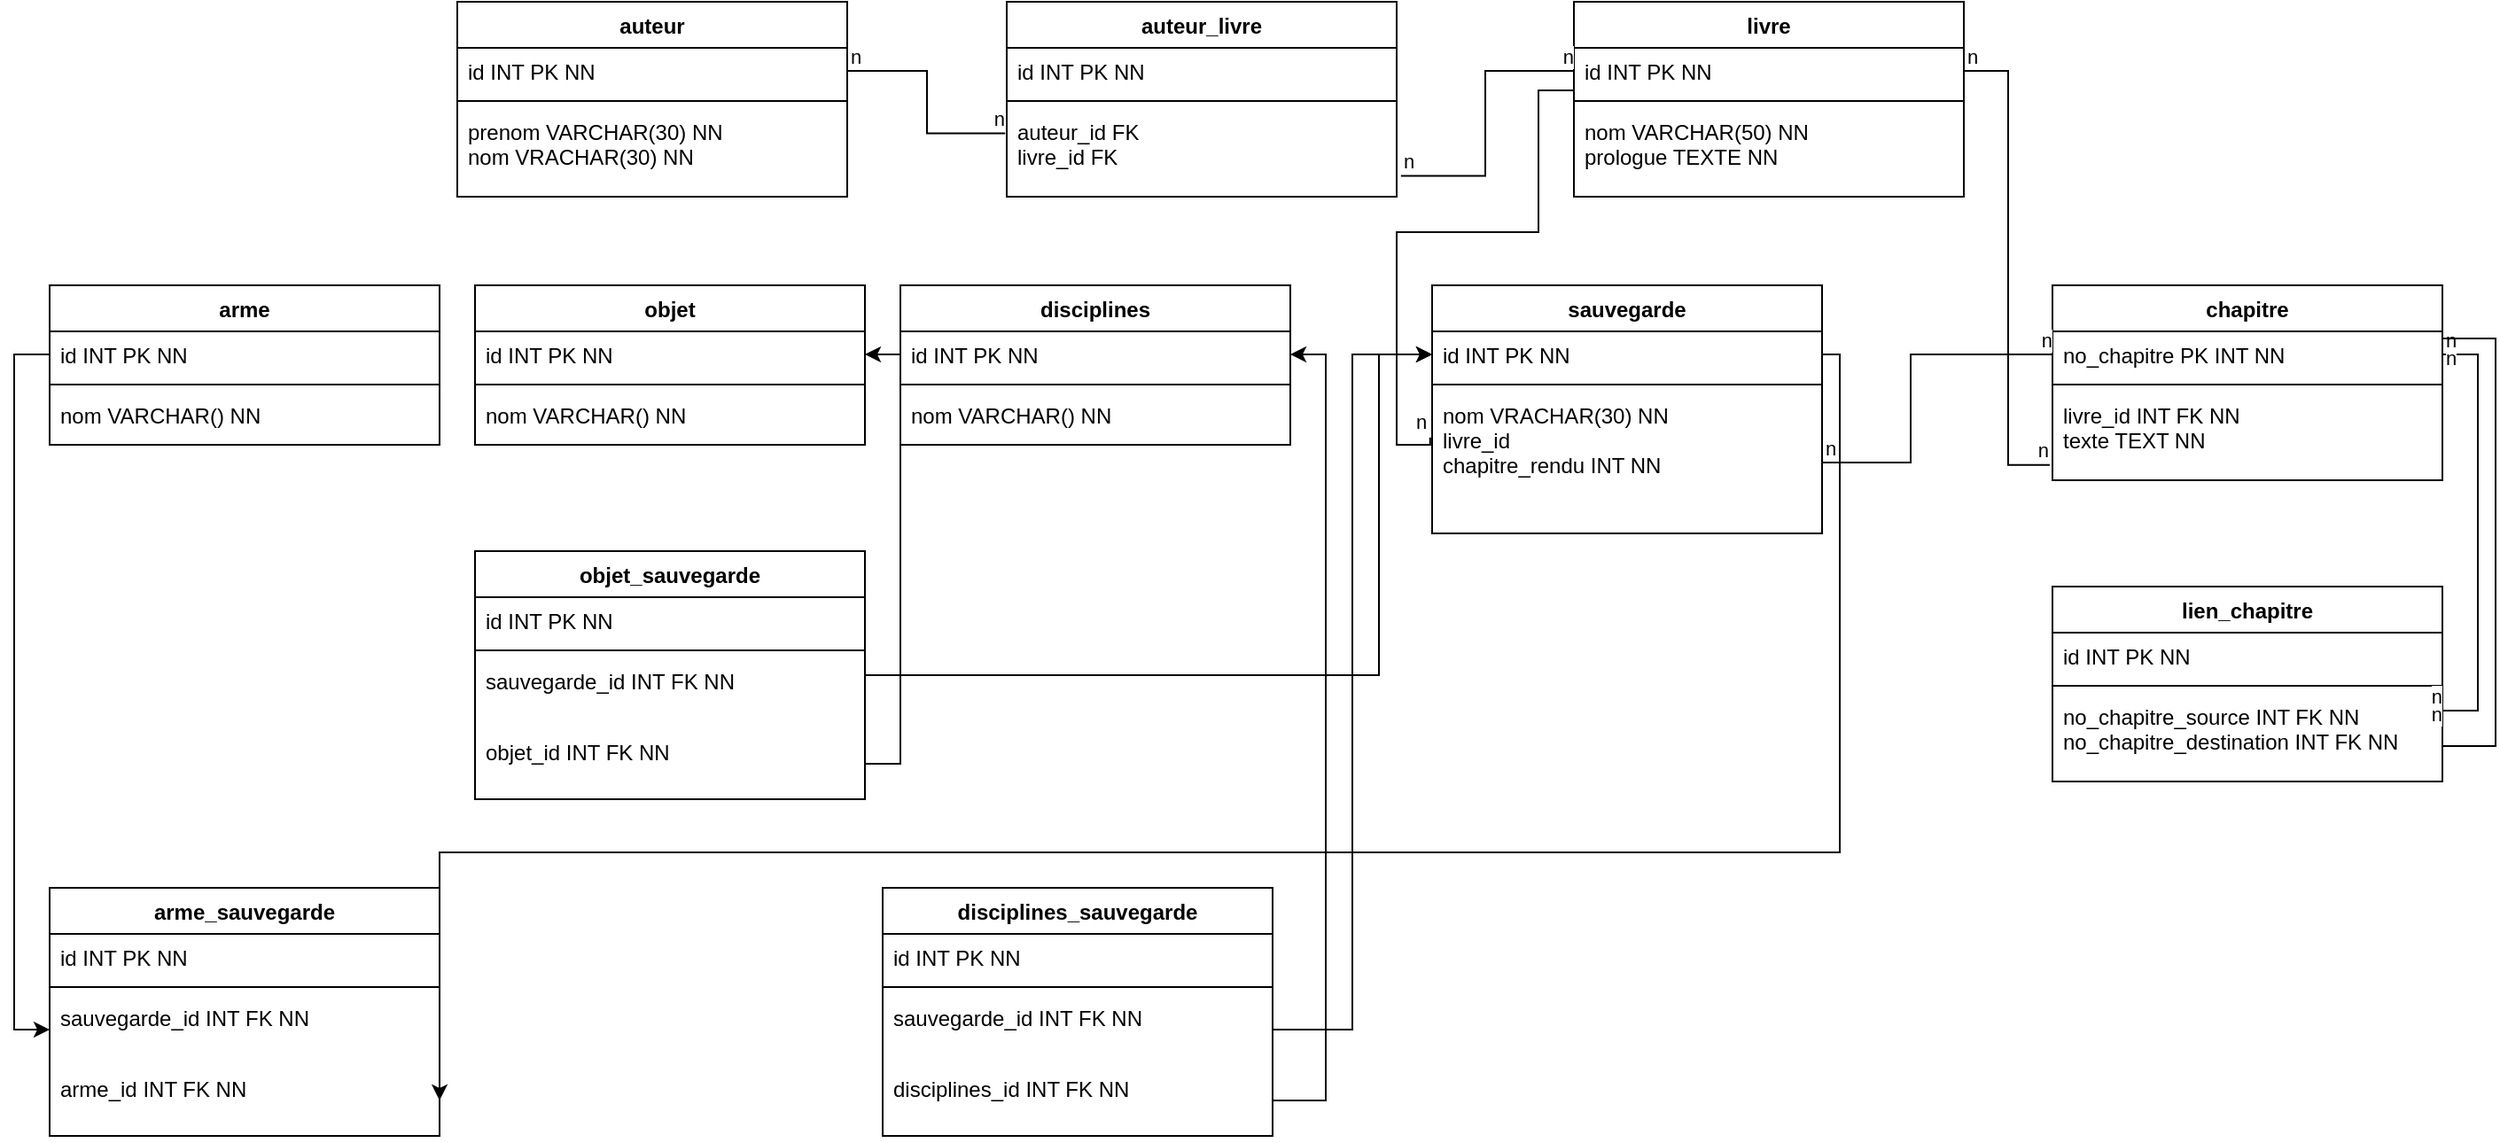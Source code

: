 <mxfile version="20.3.0" type="device"><diagram id="_yhc9MPSbgSZcNt6Nlfv" name="Page-1"><mxGraphModel dx="1483" dy="916" grid="1" gridSize="10" guides="1" tooltips="1" connect="1" arrows="1" fold="1" page="1" pageScale="1" pageWidth="1500" pageHeight="1000" math="0" shadow="0"><root><mxCell id="0"/><mxCell id="1" parent="0"/><mxCell id="9aMPmygyo-OPx1wmaG7k-5" value="chapitre" style="swimlane;fontStyle=1;align=center;verticalAlign=top;childLayout=stackLayout;horizontal=1;startSize=26;horizontalStack=0;resizeParent=1;resizeParentMax=0;resizeLast=0;collapsible=1;marginBottom=0;" parent="1" vertex="1"><mxGeometry x="1190" y="190" width="220" height="110" as="geometry"/></mxCell><mxCell id="9aMPmygyo-OPx1wmaG7k-6" value="no_chapitre PK INT NN" style="text;strokeColor=none;fillColor=none;align=left;verticalAlign=top;spacingLeft=4;spacingRight=4;overflow=hidden;rotatable=0;points=[[0,0.5],[1,0.5]];portConstraint=eastwest;" parent="9aMPmygyo-OPx1wmaG7k-5" vertex="1"><mxGeometry y="26" width="220" height="26" as="geometry"/></mxCell><mxCell id="9aMPmygyo-OPx1wmaG7k-7" value="" style="line;strokeWidth=1;fillColor=none;align=left;verticalAlign=middle;spacingTop=-1;spacingLeft=3;spacingRight=3;rotatable=0;labelPosition=right;points=[];portConstraint=eastwest;strokeColor=inherit;" parent="9aMPmygyo-OPx1wmaG7k-5" vertex="1"><mxGeometry y="52" width="220" height="8" as="geometry"/></mxCell><mxCell id="9aMPmygyo-OPx1wmaG7k-8" value="livre_id INT FK NN&#10;texte TEXT NN" style="text;strokeColor=none;fillColor=none;align=left;verticalAlign=top;spacingLeft=4;spacingRight=4;overflow=hidden;rotatable=0;points=[[0,0.5],[1,0.5]];portConstraint=eastwest;" parent="9aMPmygyo-OPx1wmaG7k-5" vertex="1"><mxGeometry y="60" width="220" height="50" as="geometry"/></mxCell><mxCell id="9aMPmygyo-OPx1wmaG7k-13" value="livre" style="swimlane;fontStyle=1;align=center;verticalAlign=top;childLayout=stackLayout;horizontal=1;startSize=26;horizontalStack=0;resizeParent=1;resizeParentMax=0;resizeLast=0;collapsible=1;marginBottom=0;" parent="1" vertex="1"><mxGeometry x="920" y="30" width="220" height="110" as="geometry"/></mxCell><mxCell id="9aMPmygyo-OPx1wmaG7k-14" value="id INT PK NN" style="text;strokeColor=none;fillColor=none;align=left;verticalAlign=top;spacingLeft=4;spacingRight=4;overflow=hidden;rotatable=0;points=[[0,0.5],[1,0.5]];portConstraint=eastwest;" parent="9aMPmygyo-OPx1wmaG7k-13" vertex="1"><mxGeometry y="26" width="220" height="26" as="geometry"/></mxCell><mxCell id="9aMPmygyo-OPx1wmaG7k-15" value="" style="line;strokeWidth=1;fillColor=none;align=left;verticalAlign=middle;spacingTop=-1;spacingLeft=3;spacingRight=3;rotatable=0;labelPosition=right;points=[];portConstraint=eastwest;strokeColor=inherit;" parent="9aMPmygyo-OPx1wmaG7k-13" vertex="1"><mxGeometry y="52" width="220" height="8" as="geometry"/></mxCell><mxCell id="9aMPmygyo-OPx1wmaG7k-16" value="nom VARCHAR(50) NN&#10;prologue TEXTE NN" style="text;strokeColor=none;fillColor=none;align=left;verticalAlign=top;spacingLeft=4;spacingRight=4;overflow=hidden;rotatable=0;points=[[0,0.5],[1,0.5]];portConstraint=eastwest;" parent="9aMPmygyo-OPx1wmaG7k-13" vertex="1"><mxGeometry y="60" width="220" height="50" as="geometry"/></mxCell><mxCell id="9aMPmygyo-OPx1wmaG7k-21" value="auteur" style="swimlane;fontStyle=1;align=center;verticalAlign=top;childLayout=stackLayout;horizontal=1;startSize=26;horizontalStack=0;resizeParent=1;resizeParentMax=0;resizeLast=0;collapsible=1;marginBottom=0;" parent="1" vertex="1"><mxGeometry x="290" y="30" width="220" height="110" as="geometry"/></mxCell><mxCell id="9aMPmygyo-OPx1wmaG7k-22" value="id INT PK NN" style="text;strokeColor=none;fillColor=none;align=left;verticalAlign=top;spacingLeft=4;spacingRight=4;overflow=hidden;rotatable=0;points=[[0,0.5],[1,0.5]];portConstraint=eastwest;" parent="9aMPmygyo-OPx1wmaG7k-21" vertex="1"><mxGeometry y="26" width="220" height="26" as="geometry"/></mxCell><mxCell id="9aMPmygyo-OPx1wmaG7k-23" value="" style="line;strokeWidth=1;fillColor=none;align=left;verticalAlign=middle;spacingTop=-1;spacingLeft=3;spacingRight=3;rotatable=0;labelPosition=right;points=[];portConstraint=eastwest;strokeColor=inherit;" parent="9aMPmygyo-OPx1wmaG7k-21" vertex="1"><mxGeometry y="52" width="220" height="8" as="geometry"/></mxCell><mxCell id="9aMPmygyo-OPx1wmaG7k-24" value="prenom VARCHAR(30) NN&#10;nom VRACHAR(30) NN" style="text;strokeColor=none;fillColor=none;align=left;verticalAlign=top;spacingLeft=4;spacingRight=4;overflow=hidden;rotatable=0;points=[[0,0.5],[1,0.5]];portConstraint=eastwest;" parent="9aMPmygyo-OPx1wmaG7k-21" vertex="1"><mxGeometry y="60" width="220" height="50" as="geometry"/></mxCell><mxCell id="9aMPmygyo-OPx1wmaG7k-25" value="auteur_livre" style="swimlane;fontStyle=1;align=center;verticalAlign=top;childLayout=stackLayout;horizontal=1;startSize=26;horizontalStack=0;resizeParent=1;resizeParentMax=0;resizeLast=0;collapsible=1;marginBottom=0;" parent="1" vertex="1"><mxGeometry x="600" y="30" width="220" height="110" as="geometry"/></mxCell><mxCell id="9aMPmygyo-OPx1wmaG7k-26" value="id INT PK NN" style="text;strokeColor=none;fillColor=none;align=left;verticalAlign=top;spacingLeft=4;spacingRight=4;overflow=hidden;rotatable=0;points=[[0,0.5],[1,0.5]];portConstraint=eastwest;" parent="9aMPmygyo-OPx1wmaG7k-25" vertex="1"><mxGeometry y="26" width="220" height="26" as="geometry"/></mxCell><mxCell id="9aMPmygyo-OPx1wmaG7k-27" value="" style="line;strokeWidth=1;fillColor=none;align=left;verticalAlign=middle;spacingTop=-1;spacingLeft=3;spacingRight=3;rotatable=0;labelPosition=right;points=[];portConstraint=eastwest;strokeColor=inherit;" parent="9aMPmygyo-OPx1wmaG7k-25" vertex="1"><mxGeometry y="52" width="220" height="8" as="geometry"/></mxCell><mxCell id="9aMPmygyo-OPx1wmaG7k-28" value="auteur_id FK &#10;livre_id FK" style="text;strokeColor=none;fillColor=none;align=left;verticalAlign=top;spacingLeft=4;spacingRight=4;overflow=hidden;rotatable=0;points=[[0,0.5],[1,0.5]];portConstraint=eastwest;" parent="9aMPmygyo-OPx1wmaG7k-25" vertex="1"><mxGeometry y="60" width="220" height="50" as="geometry"/></mxCell><mxCell id="9aMPmygyo-OPx1wmaG7k-32" value="" style="endArrow=none;html=1;edgeStyle=orthogonalEdgeStyle;rounded=0;exitX=1;exitY=0.5;exitDx=0;exitDy=0;entryX=-0.004;entryY=0.284;entryDx=0;entryDy=0;entryPerimeter=0;" parent="1" source="9aMPmygyo-OPx1wmaG7k-22" target="9aMPmygyo-OPx1wmaG7k-28" edge="1"><mxGeometry relative="1" as="geometry"><mxPoint x="550" y="180" as="sourcePoint"/><mxPoint x="710" y="180" as="targetPoint"/></mxGeometry></mxCell><mxCell id="9aMPmygyo-OPx1wmaG7k-33" value="n" style="edgeLabel;resizable=0;html=1;align=left;verticalAlign=bottom;" parent="9aMPmygyo-OPx1wmaG7k-32" connectable="0" vertex="1"><mxGeometry x="-1" relative="1" as="geometry"/></mxCell><mxCell id="9aMPmygyo-OPx1wmaG7k-34" value="n" style="edgeLabel;resizable=0;html=1;align=right;verticalAlign=bottom;" parent="9aMPmygyo-OPx1wmaG7k-32" connectable="0" vertex="1"><mxGeometry x="1" relative="1" as="geometry"/></mxCell><mxCell id="9aMPmygyo-OPx1wmaG7k-35" value="" style="endArrow=none;html=1;edgeStyle=orthogonalEdgeStyle;rounded=0;exitX=1.011;exitY=0.764;exitDx=0;exitDy=0;entryX=0;entryY=0.5;entryDx=0;entryDy=0;exitPerimeter=0;" parent="1" source="9aMPmygyo-OPx1wmaG7k-28" target="9aMPmygyo-OPx1wmaG7k-14" edge="1"><mxGeometry relative="1" as="geometry"><mxPoint x="830.88" y="140" as="sourcePoint"/><mxPoint x="920.0" y="175.2" as="targetPoint"/></mxGeometry></mxCell><mxCell id="9aMPmygyo-OPx1wmaG7k-36" value="n" style="edgeLabel;resizable=0;html=1;align=left;verticalAlign=bottom;" parent="9aMPmygyo-OPx1wmaG7k-35" connectable="0" vertex="1"><mxGeometry x="-1" relative="1" as="geometry"/></mxCell><mxCell id="9aMPmygyo-OPx1wmaG7k-37" value="n" style="edgeLabel;resizable=0;html=1;align=right;verticalAlign=bottom;" parent="9aMPmygyo-OPx1wmaG7k-35" connectable="0" vertex="1"><mxGeometry x="1" relative="1" as="geometry"/></mxCell><mxCell id="9aMPmygyo-OPx1wmaG7k-38" value="" style="endArrow=none;html=1;edgeStyle=orthogonalEdgeStyle;rounded=0;exitX=1;exitY=0.5;exitDx=0;exitDy=0;entryX=-0.007;entryY=0.828;entryDx=0;entryDy=0;entryPerimeter=0;" parent="1" source="9aMPmygyo-OPx1wmaG7k-14" target="9aMPmygyo-OPx1wmaG7k-8" edge="1"><mxGeometry relative="1" as="geometry"><mxPoint x="1170" y="99.2" as="sourcePoint"/><mxPoint x="1267.58" y="40" as="targetPoint"/></mxGeometry></mxCell><mxCell id="9aMPmygyo-OPx1wmaG7k-39" value="n" style="edgeLabel;resizable=0;html=1;align=left;verticalAlign=bottom;" parent="9aMPmygyo-OPx1wmaG7k-38" connectable="0" vertex="1"><mxGeometry x="-1" relative="1" as="geometry"/></mxCell><mxCell id="9aMPmygyo-OPx1wmaG7k-40" value="n" style="edgeLabel;resizable=0;html=1;align=right;verticalAlign=bottom;" parent="9aMPmygyo-OPx1wmaG7k-38" connectable="0" vertex="1"><mxGeometry x="1" relative="1" as="geometry"/></mxCell><mxCell id="9aMPmygyo-OPx1wmaG7k-41" value="sauvegarde" style="swimlane;fontStyle=1;align=center;verticalAlign=top;childLayout=stackLayout;horizontal=1;startSize=26;horizontalStack=0;resizeParent=1;resizeParentMax=0;resizeLast=0;collapsible=1;marginBottom=0;" parent="1" vertex="1"><mxGeometry x="840" y="190" width="220" height="140" as="geometry"/></mxCell><mxCell id="9aMPmygyo-OPx1wmaG7k-42" value="id INT PK NN" style="text;strokeColor=none;fillColor=none;align=left;verticalAlign=top;spacingLeft=4;spacingRight=4;overflow=hidden;rotatable=0;points=[[0,0.5],[1,0.5]];portConstraint=eastwest;" parent="9aMPmygyo-OPx1wmaG7k-41" vertex="1"><mxGeometry y="26" width="220" height="26" as="geometry"/></mxCell><mxCell id="9aMPmygyo-OPx1wmaG7k-43" value="" style="line;strokeWidth=1;fillColor=none;align=left;verticalAlign=middle;spacingTop=-1;spacingLeft=3;spacingRight=3;rotatable=0;labelPosition=right;points=[];portConstraint=eastwest;strokeColor=inherit;" parent="9aMPmygyo-OPx1wmaG7k-41" vertex="1"><mxGeometry y="52" width="220" height="8" as="geometry"/></mxCell><mxCell id="9aMPmygyo-OPx1wmaG7k-44" value="nom VRACHAR(30) NN&#10;livre_id &#10;chapitre_rendu INT NN" style="text;strokeColor=none;fillColor=none;align=left;verticalAlign=top;spacingLeft=4;spacingRight=4;overflow=hidden;rotatable=0;points=[[0,0.5],[1,0.5]];portConstraint=eastwest;" parent="9aMPmygyo-OPx1wmaG7k-41" vertex="1"><mxGeometry y="60" width="220" height="80" as="geometry"/></mxCell><mxCell id="9aMPmygyo-OPx1wmaG7k-45" value="" style="endArrow=none;html=1;edgeStyle=orthogonalEdgeStyle;rounded=0;exitX=1;exitY=0.5;exitDx=0;exitDy=0;entryX=0;entryY=0.5;entryDx=0;entryDy=0;" parent="1" source="9aMPmygyo-OPx1wmaG7k-44" target="9aMPmygyo-OPx1wmaG7k-6" edge="1"><mxGeometry relative="1" as="geometry"><mxPoint x="520" y="300" as="sourcePoint"/><mxPoint x="609.12" y="335.2" as="targetPoint"/><Array as="points"><mxPoint x="1110" y="290"/><mxPoint x="1110" y="229"/></Array></mxGeometry></mxCell><mxCell id="9aMPmygyo-OPx1wmaG7k-46" value="n" style="edgeLabel;resizable=0;html=1;align=left;verticalAlign=bottom;" parent="9aMPmygyo-OPx1wmaG7k-45" connectable="0" vertex="1"><mxGeometry x="-1" relative="1" as="geometry"/></mxCell><mxCell id="9aMPmygyo-OPx1wmaG7k-47" value="n" style="edgeLabel;resizable=0;html=1;align=right;verticalAlign=bottom;" parent="9aMPmygyo-OPx1wmaG7k-45" connectable="0" vertex="1"><mxGeometry x="1" relative="1" as="geometry"/></mxCell><mxCell id="9aMPmygyo-OPx1wmaG7k-48" value="" style="endArrow=none;html=1;edgeStyle=orthogonalEdgeStyle;rounded=0;exitX=-0.005;exitY=0.323;exitDx=0;exitDy=0;entryX=0;entryY=0.5;entryDx=0;entryDy=0;exitPerimeter=0;" parent="1" source="9aMPmygyo-OPx1wmaG7k-44" target="9aMPmygyo-OPx1wmaG7k-14" edge="1"><mxGeometry relative="1" as="geometry"><mxPoint x="729.56" y="300" as="sourcePoint"/><mxPoint x="910" y="80" as="targetPoint"/><Array as="points"><mxPoint x="839" y="280"/><mxPoint x="820" y="280"/><mxPoint x="820" y="160"/><mxPoint x="900" y="160"/><mxPoint x="900" y="80"/><mxPoint x="920" y="80"/></Array></mxGeometry></mxCell><mxCell id="9aMPmygyo-OPx1wmaG7k-49" value="n" style="edgeLabel;resizable=0;html=1;align=left;verticalAlign=bottom;" parent="9aMPmygyo-OPx1wmaG7k-48" connectable="0" vertex="1"><mxGeometry x="-1" relative="1" as="geometry"><mxPoint x="-10" as="offset"/></mxGeometry></mxCell><mxCell id="9aMPmygyo-OPx1wmaG7k-50" value="n" style="edgeLabel;resizable=0;html=1;align=right;verticalAlign=bottom;" parent="9aMPmygyo-OPx1wmaG7k-48" connectable="0" vertex="1"><mxGeometry x="1" relative="1" as="geometry"/></mxCell><mxCell id="9aMPmygyo-OPx1wmaG7k-51" value="disciplines" style="swimlane;fontStyle=1;align=center;verticalAlign=top;childLayout=stackLayout;horizontal=1;startSize=26;horizontalStack=0;resizeParent=1;resizeParentMax=0;resizeLast=0;collapsible=1;marginBottom=0;" parent="1" vertex="1"><mxGeometry x="540" y="190" width="220" height="90" as="geometry"/></mxCell><mxCell id="9aMPmygyo-OPx1wmaG7k-52" value="id INT PK NN" style="text;strokeColor=none;fillColor=none;align=left;verticalAlign=top;spacingLeft=4;spacingRight=4;overflow=hidden;rotatable=0;points=[[0,0.5],[1,0.5]];portConstraint=eastwest;" parent="9aMPmygyo-OPx1wmaG7k-51" vertex="1"><mxGeometry y="26" width="220" height="26" as="geometry"/></mxCell><mxCell id="9aMPmygyo-OPx1wmaG7k-53" value="" style="line;strokeWidth=1;fillColor=none;align=left;verticalAlign=middle;spacingTop=-1;spacingLeft=3;spacingRight=3;rotatable=0;labelPosition=right;points=[];portConstraint=eastwest;strokeColor=inherit;" parent="9aMPmygyo-OPx1wmaG7k-51" vertex="1"><mxGeometry y="52" width="220" height="8" as="geometry"/></mxCell><mxCell id="9aMPmygyo-OPx1wmaG7k-54" value="nom VARCHAR() NN" style="text;strokeColor=none;fillColor=none;align=left;verticalAlign=top;spacingLeft=4;spacingRight=4;overflow=hidden;rotatable=0;points=[[0,0.5],[1,0.5]];portConstraint=eastwest;" parent="9aMPmygyo-OPx1wmaG7k-51" vertex="1"><mxGeometry y="60" width="220" height="30" as="geometry"/></mxCell><mxCell id="9aMPmygyo-OPx1wmaG7k-55" value="objet" style="swimlane;fontStyle=1;align=center;verticalAlign=top;childLayout=stackLayout;horizontal=1;startSize=26;horizontalStack=0;resizeParent=1;resizeParentMax=0;resizeLast=0;collapsible=1;marginBottom=0;" parent="1" vertex="1"><mxGeometry x="300" y="190" width="220" height="90" as="geometry"/></mxCell><mxCell id="9aMPmygyo-OPx1wmaG7k-56" value="id INT PK NN" style="text;strokeColor=none;fillColor=none;align=left;verticalAlign=top;spacingLeft=4;spacingRight=4;overflow=hidden;rotatable=0;points=[[0,0.5],[1,0.5]];portConstraint=eastwest;" parent="9aMPmygyo-OPx1wmaG7k-55" vertex="1"><mxGeometry y="26" width="220" height="26" as="geometry"/></mxCell><mxCell id="9aMPmygyo-OPx1wmaG7k-57" value="" style="line;strokeWidth=1;fillColor=none;align=left;verticalAlign=middle;spacingTop=-1;spacingLeft=3;spacingRight=3;rotatable=0;labelPosition=right;points=[];portConstraint=eastwest;strokeColor=inherit;" parent="9aMPmygyo-OPx1wmaG7k-55" vertex="1"><mxGeometry y="52" width="220" height="8" as="geometry"/></mxCell><mxCell id="9aMPmygyo-OPx1wmaG7k-58" value="nom VARCHAR() NN" style="text;strokeColor=none;fillColor=none;align=left;verticalAlign=top;spacingLeft=4;spacingRight=4;overflow=hidden;rotatable=0;points=[[0,0.5],[1,0.5]];portConstraint=eastwest;" parent="9aMPmygyo-OPx1wmaG7k-55" vertex="1"><mxGeometry y="60" width="220" height="30" as="geometry"/></mxCell><mxCell id="9aMPmygyo-OPx1wmaG7k-59" value="arme" style="swimlane;fontStyle=1;align=center;verticalAlign=top;childLayout=stackLayout;horizontal=1;startSize=26;horizontalStack=0;resizeParent=1;resizeParentMax=0;resizeLast=0;collapsible=1;marginBottom=0;" parent="1" vertex="1"><mxGeometry x="60" y="190" width="220" height="90" as="geometry"/></mxCell><mxCell id="9aMPmygyo-OPx1wmaG7k-60" value="id INT PK NN" style="text;strokeColor=none;fillColor=none;align=left;verticalAlign=top;spacingLeft=4;spacingRight=4;overflow=hidden;rotatable=0;points=[[0,0.5],[1,0.5]];portConstraint=eastwest;" parent="9aMPmygyo-OPx1wmaG7k-59" vertex="1"><mxGeometry y="26" width="220" height="26" as="geometry"/></mxCell><mxCell id="9aMPmygyo-OPx1wmaG7k-61" value="" style="line;strokeWidth=1;fillColor=none;align=left;verticalAlign=middle;spacingTop=-1;spacingLeft=3;spacingRight=3;rotatable=0;labelPosition=right;points=[];portConstraint=eastwest;strokeColor=inherit;" parent="9aMPmygyo-OPx1wmaG7k-59" vertex="1"><mxGeometry y="52" width="220" height="8" as="geometry"/></mxCell><mxCell id="9aMPmygyo-OPx1wmaG7k-62" value="nom VARCHAR() NN" style="text;strokeColor=none;fillColor=none;align=left;verticalAlign=top;spacingLeft=4;spacingRight=4;overflow=hidden;rotatable=0;points=[[0,0.5],[1,0.5]];portConstraint=eastwest;" parent="9aMPmygyo-OPx1wmaG7k-59" vertex="1"><mxGeometry y="60" width="220" height="30" as="geometry"/></mxCell><mxCell id="9aMPmygyo-OPx1wmaG7k-75" value="arme_sauvegarde" style="swimlane;fontStyle=1;align=center;verticalAlign=top;childLayout=stackLayout;horizontal=1;startSize=26;horizontalStack=0;resizeParent=1;resizeParentMax=0;resizeLast=0;collapsible=1;marginBottom=0;" parent="1" vertex="1"><mxGeometry x="60" y="530" width="220" height="140" as="geometry"/></mxCell><mxCell id="9aMPmygyo-OPx1wmaG7k-76" value="id INT PK NN" style="text;strokeColor=none;fillColor=none;align=left;verticalAlign=top;spacingLeft=4;spacingRight=4;overflow=hidden;rotatable=0;points=[[0,0.5],[1,0.5]];portConstraint=eastwest;" parent="9aMPmygyo-OPx1wmaG7k-75" vertex="1"><mxGeometry y="26" width="220" height="26" as="geometry"/></mxCell><mxCell id="9aMPmygyo-OPx1wmaG7k-77" value="" style="line;strokeWidth=1;fillColor=none;align=left;verticalAlign=middle;spacingTop=-1;spacingLeft=3;spacingRight=3;rotatable=0;labelPosition=right;points=[];portConstraint=eastwest;strokeColor=inherit;" parent="9aMPmygyo-OPx1wmaG7k-75" vertex="1"><mxGeometry y="52" width="220" height="8" as="geometry"/></mxCell><mxCell id="9aMPmygyo-OPx1wmaG7k-78" value="sauvegarde_id INT FK NN" style="text;strokeColor=none;fillColor=none;align=left;verticalAlign=top;spacingLeft=4;spacingRight=4;overflow=hidden;rotatable=0;points=[[0,0.5],[1,0.5]];portConstraint=eastwest;" parent="9aMPmygyo-OPx1wmaG7k-75" vertex="1"><mxGeometry y="60" width="220" height="40" as="geometry"/></mxCell><mxCell id="4hZryRUQVkIGGHJ4xc3t-2" value="arme_id INT FK NN" style="text;strokeColor=none;fillColor=none;align=left;verticalAlign=top;spacingLeft=4;spacingRight=4;overflow=hidden;rotatable=0;points=[[0,0.5],[1,0.5]];portConstraint=eastwest;" vertex="1" parent="9aMPmygyo-OPx1wmaG7k-75"><mxGeometry y="100" width="220" height="40" as="geometry"/></mxCell><mxCell id="9aMPmygyo-OPx1wmaG7k-82" value="lien_chapitre" style="swimlane;fontStyle=1;align=center;verticalAlign=top;childLayout=stackLayout;horizontal=1;startSize=26;horizontalStack=0;resizeParent=1;resizeParentMax=0;resizeLast=0;collapsible=1;marginBottom=0;" parent="1" vertex="1"><mxGeometry x="1190" y="360" width="220" height="110" as="geometry"/></mxCell><mxCell id="9aMPmygyo-OPx1wmaG7k-83" value="id INT PK NN" style="text;strokeColor=none;fillColor=none;align=left;verticalAlign=top;spacingLeft=4;spacingRight=4;overflow=hidden;rotatable=0;points=[[0,0.5],[1,0.5]];portConstraint=eastwest;" parent="9aMPmygyo-OPx1wmaG7k-82" vertex="1"><mxGeometry y="26" width="220" height="26" as="geometry"/></mxCell><mxCell id="9aMPmygyo-OPx1wmaG7k-84" value="" style="line;strokeWidth=1;fillColor=none;align=left;verticalAlign=middle;spacingTop=-1;spacingLeft=3;spacingRight=3;rotatable=0;labelPosition=right;points=[];portConstraint=eastwest;strokeColor=inherit;" parent="9aMPmygyo-OPx1wmaG7k-82" vertex="1"><mxGeometry y="52" width="220" height="8" as="geometry"/></mxCell><mxCell id="9aMPmygyo-OPx1wmaG7k-85" value="no_chapitre_source INT FK NN&#10;no_chapitre_destination INT FK NN" style="text;strokeColor=none;fillColor=none;align=left;verticalAlign=top;spacingLeft=4;spacingRight=4;overflow=hidden;rotatable=0;points=[[0,0.5],[1,0.5]];portConstraint=eastwest;" parent="9aMPmygyo-OPx1wmaG7k-82" vertex="1"><mxGeometry y="60" width="220" height="50" as="geometry"/></mxCell><mxCell id="9aMPmygyo-OPx1wmaG7k-86" value="" style="endArrow=none;html=1;edgeStyle=orthogonalEdgeStyle;rounded=0;exitX=1;exitY=0.5;exitDx=0;exitDy=0;entryX=1;entryY=0.2;entryDx=0;entryDy=0;entryPerimeter=0;" parent="1" source="9aMPmygyo-OPx1wmaG7k-6" target="9aMPmygyo-OPx1wmaG7k-85" edge="1"><mxGeometry relative="1" as="geometry"><mxPoint x="1330" y="240" as="sourcePoint"/><mxPoint x="1450" y="410" as="targetPoint"/><Array as="points"><mxPoint x="1430" y="229"/><mxPoint x="1430" y="430"/></Array></mxGeometry></mxCell><mxCell id="9aMPmygyo-OPx1wmaG7k-87" value="n" style="edgeLabel;resizable=0;html=1;align=left;verticalAlign=bottom;" parent="9aMPmygyo-OPx1wmaG7k-86" connectable="0" vertex="1"><mxGeometry x="-1" relative="1" as="geometry"/></mxCell><mxCell id="9aMPmygyo-OPx1wmaG7k-88" value="n" style="edgeLabel;resizable=0;html=1;align=right;verticalAlign=bottom;" parent="9aMPmygyo-OPx1wmaG7k-86" connectable="0" vertex="1"><mxGeometry x="1" relative="1" as="geometry"/></mxCell><mxCell id="9aMPmygyo-OPx1wmaG7k-89" value="" style="endArrow=none;html=1;edgeStyle=orthogonalEdgeStyle;rounded=0;exitX=1;exitY=0.5;exitDx=0;exitDy=0;entryX=1;entryY=0.2;entryDx=0;entryDy=0;entryPerimeter=0;" parent="1" edge="1"><mxGeometry relative="1" as="geometry"><mxPoint x="1410" y="239" as="sourcePoint"/><mxPoint x="1410" y="440" as="targetPoint"/><Array as="points"><mxPoint x="1410" y="220"/><mxPoint x="1440" y="220"/><mxPoint x="1440" y="450"/><mxPoint x="1410" y="450"/></Array></mxGeometry></mxCell><mxCell id="9aMPmygyo-OPx1wmaG7k-90" value="n" style="edgeLabel;resizable=0;html=1;align=left;verticalAlign=bottom;" parent="9aMPmygyo-OPx1wmaG7k-89" connectable="0" vertex="1"><mxGeometry x="-1" relative="1" as="geometry"/></mxCell><mxCell id="9aMPmygyo-OPx1wmaG7k-91" value="n" style="edgeLabel;resizable=0;html=1;align=right;verticalAlign=bottom;" parent="9aMPmygyo-OPx1wmaG7k-89" connectable="0" vertex="1"><mxGeometry x="1" relative="1" as="geometry"/></mxCell><mxCell id="4hZryRUQVkIGGHJ4xc3t-1" style="edgeStyle=orthogonalEdgeStyle;rounded=0;orthogonalLoop=1;jettySize=auto;html=1;entryX=0;entryY=0.5;entryDx=0;entryDy=0;" edge="1" parent="1" source="9aMPmygyo-OPx1wmaG7k-60" target="9aMPmygyo-OPx1wmaG7k-78"><mxGeometry relative="1" as="geometry"/></mxCell><mxCell id="4hZryRUQVkIGGHJ4xc3t-3" style="edgeStyle=orthogonalEdgeStyle;rounded=0;orthogonalLoop=1;jettySize=auto;html=1;entryX=1;entryY=0.5;entryDx=0;entryDy=0;" edge="1" parent="1" source="9aMPmygyo-OPx1wmaG7k-42" target="4hZryRUQVkIGGHJ4xc3t-2"><mxGeometry relative="1" as="geometry"><Array as="points"><mxPoint x="1070" y="229"/><mxPoint x="1070" y="510"/><mxPoint x="280" y="510"/></Array></mxGeometry></mxCell><mxCell id="4hZryRUQVkIGGHJ4xc3t-4" value="objet_sauvegarde" style="swimlane;fontStyle=1;align=center;verticalAlign=top;childLayout=stackLayout;horizontal=1;startSize=26;horizontalStack=0;resizeParent=1;resizeParentMax=0;resizeLast=0;collapsible=1;marginBottom=0;" vertex="1" parent="1"><mxGeometry x="300" y="340" width="220" height="140" as="geometry"/></mxCell><mxCell id="4hZryRUQVkIGGHJ4xc3t-5" value="id INT PK NN" style="text;strokeColor=none;fillColor=none;align=left;verticalAlign=top;spacingLeft=4;spacingRight=4;overflow=hidden;rotatable=0;points=[[0,0.5],[1,0.5]];portConstraint=eastwest;" vertex="1" parent="4hZryRUQVkIGGHJ4xc3t-4"><mxGeometry y="26" width="220" height="26" as="geometry"/></mxCell><mxCell id="4hZryRUQVkIGGHJ4xc3t-6" value="" style="line;strokeWidth=1;fillColor=none;align=left;verticalAlign=middle;spacingTop=-1;spacingLeft=3;spacingRight=3;rotatable=0;labelPosition=right;points=[];portConstraint=eastwest;strokeColor=inherit;" vertex="1" parent="4hZryRUQVkIGGHJ4xc3t-4"><mxGeometry y="52" width="220" height="8" as="geometry"/></mxCell><mxCell id="4hZryRUQVkIGGHJ4xc3t-7" value="sauvegarde_id INT FK NN" style="text;strokeColor=none;fillColor=none;align=left;verticalAlign=top;spacingLeft=4;spacingRight=4;overflow=hidden;rotatable=0;points=[[0,0.5],[1,0.5]];portConstraint=eastwest;" vertex="1" parent="4hZryRUQVkIGGHJ4xc3t-4"><mxGeometry y="60" width="220" height="40" as="geometry"/></mxCell><mxCell id="4hZryRUQVkIGGHJ4xc3t-8" value="objet_id INT FK NN" style="text;strokeColor=none;fillColor=none;align=left;verticalAlign=top;spacingLeft=4;spacingRight=4;overflow=hidden;rotatable=0;points=[[0,0.5],[1,0.5]];portConstraint=eastwest;" vertex="1" parent="4hZryRUQVkIGGHJ4xc3t-4"><mxGeometry y="100" width="220" height="40" as="geometry"/></mxCell><mxCell id="4hZryRUQVkIGGHJ4xc3t-11" style="edgeStyle=orthogonalEdgeStyle;rounded=0;orthogonalLoop=1;jettySize=auto;html=1;entryX=0;entryY=0.5;entryDx=0;entryDy=0;" edge="1" parent="1" source="4hZryRUQVkIGGHJ4xc3t-7" target="9aMPmygyo-OPx1wmaG7k-42"><mxGeometry relative="1" as="geometry"><Array as="points"><mxPoint x="810" y="410"/><mxPoint x="810" y="229"/></Array></mxGeometry></mxCell><mxCell id="4hZryRUQVkIGGHJ4xc3t-12" value="disciplines_sauvegarde" style="swimlane;fontStyle=1;align=center;verticalAlign=top;childLayout=stackLayout;horizontal=1;startSize=26;horizontalStack=0;resizeParent=1;resizeParentMax=0;resizeLast=0;collapsible=1;marginBottom=0;" vertex="1" parent="1"><mxGeometry x="530" y="530" width="220" height="140" as="geometry"/></mxCell><mxCell id="4hZryRUQVkIGGHJ4xc3t-13" value="id INT PK NN" style="text;strokeColor=none;fillColor=none;align=left;verticalAlign=top;spacingLeft=4;spacingRight=4;overflow=hidden;rotatable=0;points=[[0,0.5],[1,0.5]];portConstraint=eastwest;" vertex="1" parent="4hZryRUQVkIGGHJ4xc3t-12"><mxGeometry y="26" width="220" height="26" as="geometry"/></mxCell><mxCell id="4hZryRUQVkIGGHJ4xc3t-14" value="" style="line;strokeWidth=1;fillColor=none;align=left;verticalAlign=middle;spacingTop=-1;spacingLeft=3;spacingRight=3;rotatable=0;labelPosition=right;points=[];portConstraint=eastwest;strokeColor=inherit;" vertex="1" parent="4hZryRUQVkIGGHJ4xc3t-12"><mxGeometry y="52" width="220" height="8" as="geometry"/></mxCell><mxCell id="4hZryRUQVkIGGHJ4xc3t-15" value="sauvegarde_id INT FK NN" style="text;strokeColor=none;fillColor=none;align=left;verticalAlign=top;spacingLeft=4;spacingRight=4;overflow=hidden;rotatable=0;points=[[0,0.5],[1,0.5]];portConstraint=eastwest;" vertex="1" parent="4hZryRUQVkIGGHJ4xc3t-12"><mxGeometry y="60" width="220" height="40" as="geometry"/></mxCell><mxCell id="4hZryRUQVkIGGHJ4xc3t-16" value="disciplines_id INT FK NN" style="text;strokeColor=none;fillColor=none;align=left;verticalAlign=top;spacingLeft=4;spacingRight=4;overflow=hidden;rotatable=0;points=[[0,0.5],[1,0.5]];portConstraint=eastwest;" vertex="1" parent="4hZryRUQVkIGGHJ4xc3t-12"><mxGeometry y="100" width="220" height="40" as="geometry"/></mxCell><mxCell id="4hZryRUQVkIGGHJ4xc3t-17" style="edgeStyle=orthogonalEdgeStyle;rounded=0;orthogonalLoop=1;jettySize=auto;html=1;entryX=1;entryY=0.5;entryDx=0;entryDy=0;" edge="1" parent="1" source="4hZryRUQVkIGGHJ4xc3t-16" target="9aMPmygyo-OPx1wmaG7k-52"><mxGeometry relative="1" as="geometry"/></mxCell><mxCell id="4hZryRUQVkIGGHJ4xc3t-18" style="edgeStyle=orthogonalEdgeStyle;rounded=0;orthogonalLoop=1;jettySize=auto;html=1;entryX=1;entryY=0.5;entryDx=0;entryDy=0;" edge="1" parent="1" source="4hZryRUQVkIGGHJ4xc3t-8" target="9aMPmygyo-OPx1wmaG7k-56"><mxGeometry relative="1" as="geometry"><Array as="points"><mxPoint x="540" y="460"/><mxPoint x="540" y="229"/></Array></mxGeometry></mxCell><mxCell id="4hZryRUQVkIGGHJ4xc3t-19" style="edgeStyle=orthogonalEdgeStyle;rounded=0;orthogonalLoop=1;jettySize=auto;html=1;entryX=0;entryY=0.5;entryDx=0;entryDy=0;" edge="1" parent="1" source="4hZryRUQVkIGGHJ4xc3t-15" target="9aMPmygyo-OPx1wmaG7k-42"><mxGeometry relative="1" as="geometry"/></mxCell></root></mxGraphModel></diagram></mxfile>